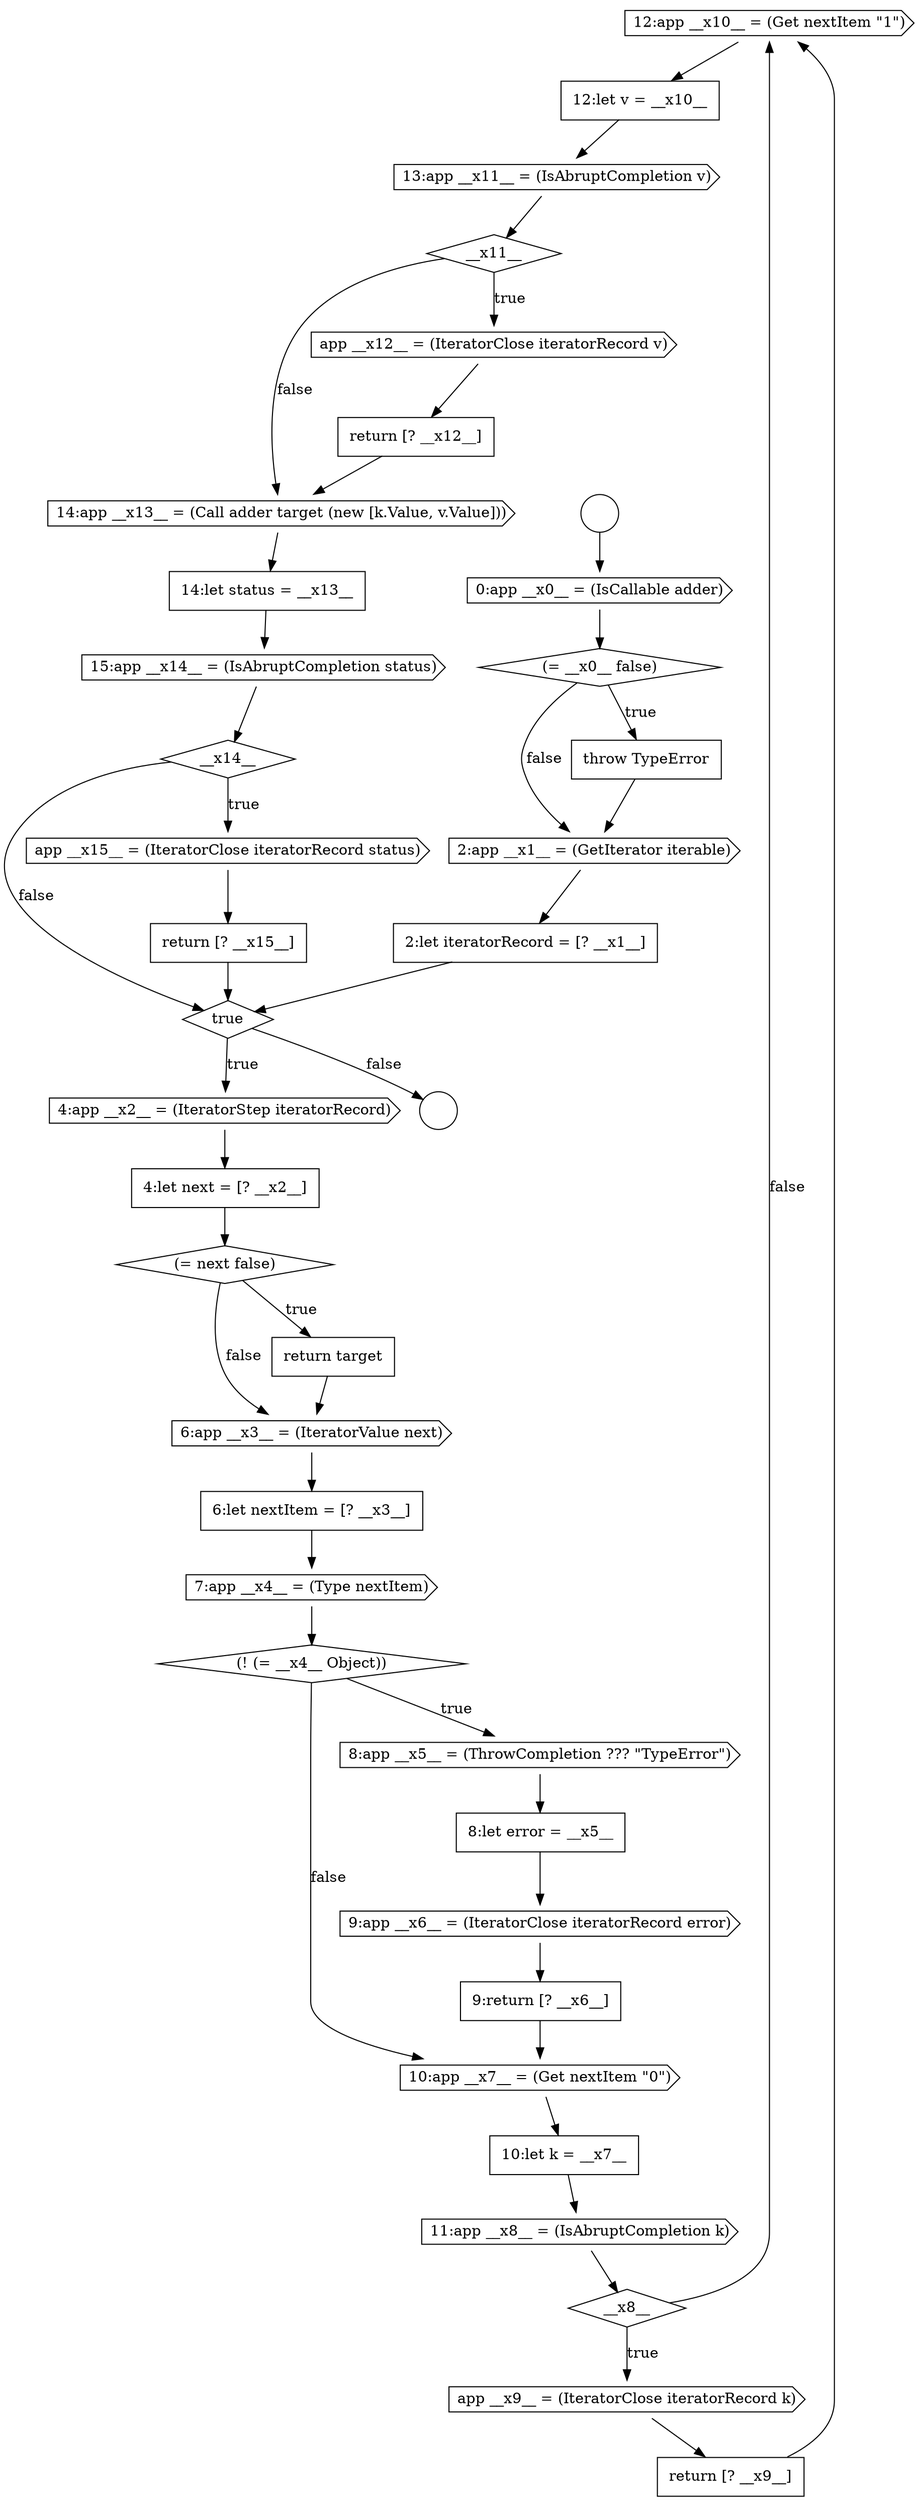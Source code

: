 digraph {
  node17307 [shape=cds, label=<<font color="black">12:app __x10__ = (Get nextItem &quot;1&quot;)</font>> color="black" fillcolor="white" style=filled]
  node17310 [shape=diamond, label=<<font color="black">__x11__</font>> color="black" fillcolor="white" style=filled]
  node17285 [shape=none, margin=0, label=<<font color="black">
    <table border="0" cellborder="1" cellspacing="0" cellpadding="10">
      <tr><td align="left">throw TypeError</td></tr>
    </table>
  </font>> color="black" fillcolor="white" style=filled]
  node17290 [shape=none, margin=0, label=<<font color="black">
    <table border="0" cellborder="1" cellspacing="0" cellpadding="10">
      <tr><td align="left">4:let next = [? __x2__]</td></tr>
    </table>
  </font>> color="black" fillcolor="white" style=filled]
  node17298 [shape=none, margin=0, label=<<font color="black">
    <table border="0" cellborder="1" cellspacing="0" cellpadding="10">
      <tr><td align="left">8:let error = __x5__</td></tr>
    </table>
  </font>> color="black" fillcolor="white" style=filled]
  node17289 [shape=cds, label=<<font color="black">4:app __x2__ = (IteratorStep iteratorRecord)</font>> color="black" fillcolor="white" style=filled]
  node17303 [shape=cds, label=<<font color="black">11:app __x8__ = (IsAbruptCompletion k)</font>> color="black" fillcolor="white" style=filled]
  node17296 [shape=diamond, label=<<font color="black">(! (= __x4__ Object))</font>> color="black" fillcolor="white" style=filled]
  node17293 [shape=cds, label=<<font color="black">6:app __x3__ = (IteratorValue next)</font>> color="black" fillcolor="white" style=filled]
  node17312 [shape=none, margin=0, label=<<font color="black">
    <table border="0" cellborder="1" cellspacing="0" cellpadding="10">
      <tr><td align="left">return [? __x12__]</td></tr>
    </table>
  </font>> color="black" fillcolor="white" style=filled]
  node17281 [shape=circle label=" " color="black" fillcolor="white" style=filled]
  node17283 [shape=cds, label=<<font color="black">0:app __x0__ = (IsCallable adder)</font>> color="black" fillcolor="white" style=filled]
  node17308 [shape=none, margin=0, label=<<font color="black">
    <table border="0" cellborder="1" cellspacing="0" cellpadding="10">
      <tr><td align="left">12:let v = __x10__</td></tr>
    </table>
  </font>> color="black" fillcolor="white" style=filled]
  node17294 [shape=none, margin=0, label=<<font color="black">
    <table border="0" cellborder="1" cellspacing="0" cellpadding="10">
      <tr><td align="left">6:let nextItem = [? __x3__]</td></tr>
    </table>
  </font>> color="black" fillcolor="white" style=filled]
  node17291 [shape=diamond, label=<<font color="black">(= next false)</font>> color="black" fillcolor="white" style=filled]
  node17295 [shape=cds, label=<<font color="black">7:app __x4__ = (Type nextItem)</font>> color="black" fillcolor="white" style=filled]
  node17288 [shape=diamond, label=<<font color="black">true</font>> color="black" fillcolor="white" style=filled]
  node17317 [shape=cds, label=<<font color="black">app __x15__ = (IteratorClose iteratorRecord status)</font>> color="black" fillcolor="white" style=filled]
  node17302 [shape=none, margin=0, label=<<font color="black">
    <table border="0" cellborder="1" cellspacing="0" cellpadding="10">
      <tr><td align="left">10:let k = __x7__</td></tr>
    </table>
  </font>> color="black" fillcolor="white" style=filled]
  node17314 [shape=none, margin=0, label=<<font color="black">
    <table border="0" cellborder="1" cellspacing="0" cellpadding="10">
      <tr><td align="left">14:let status = __x13__</td></tr>
    </table>
  </font>> color="black" fillcolor="white" style=filled]
  node17306 [shape=none, margin=0, label=<<font color="black">
    <table border="0" cellborder="1" cellspacing="0" cellpadding="10">
      <tr><td align="left">return [? __x9__]</td></tr>
    </table>
  </font>> color="black" fillcolor="white" style=filled]
  node17318 [shape=none, margin=0, label=<<font color="black">
    <table border="0" cellborder="1" cellspacing="0" cellpadding="10">
      <tr><td align="left">return [? __x15__]</td></tr>
    </table>
  </font>> color="black" fillcolor="white" style=filled]
  node17286 [shape=cds, label=<<font color="black">2:app __x1__ = (GetIterator iterable)</font>> color="black" fillcolor="white" style=filled]
  node17282 [shape=circle label=" " color="black" fillcolor="white" style=filled]
  node17299 [shape=cds, label=<<font color="black">9:app __x6__ = (IteratorClose iteratorRecord error)</font>> color="black" fillcolor="white" style=filled]
  node17315 [shape=cds, label=<<font color="black">15:app __x14__ = (IsAbruptCompletion status)</font>> color="black" fillcolor="white" style=filled]
  node17292 [shape=none, margin=0, label=<<font color="black">
    <table border="0" cellborder="1" cellspacing="0" cellpadding="10">
      <tr><td align="left">return target</td></tr>
    </table>
  </font>> color="black" fillcolor="white" style=filled]
  node17305 [shape=cds, label=<<font color="black">app __x9__ = (IteratorClose iteratorRecord k)</font>> color="black" fillcolor="white" style=filled]
  node17287 [shape=none, margin=0, label=<<font color="black">
    <table border="0" cellborder="1" cellspacing="0" cellpadding="10">
      <tr><td align="left">2:let iteratorRecord = [? __x1__]</td></tr>
    </table>
  </font>> color="black" fillcolor="white" style=filled]
  node17313 [shape=cds, label=<<font color="black">14:app __x13__ = (Call adder target (new [k.Value, v.Value]))</font>> color="black" fillcolor="white" style=filled]
  node17300 [shape=none, margin=0, label=<<font color="black">
    <table border="0" cellborder="1" cellspacing="0" cellpadding="10">
      <tr><td align="left">9:return [? __x6__]</td></tr>
    </table>
  </font>> color="black" fillcolor="white" style=filled]
  node17309 [shape=cds, label=<<font color="black">13:app __x11__ = (IsAbruptCompletion v)</font>> color="black" fillcolor="white" style=filled]
  node17304 [shape=diamond, label=<<font color="black">__x8__</font>> color="black" fillcolor="white" style=filled]
  node17316 [shape=diamond, label=<<font color="black">__x14__</font>> color="black" fillcolor="white" style=filled]
  node17301 [shape=cds, label=<<font color="black">10:app __x7__ = (Get nextItem &quot;0&quot;)</font>> color="black" fillcolor="white" style=filled]
  node17311 [shape=cds, label=<<font color="black">app __x12__ = (IteratorClose iteratorRecord v)</font>> color="black" fillcolor="white" style=filled]
  node17284 [shape=diamond, label=<<font color="black">(= __x0__ false)</font>> color="black" fillcolor="white" style=filled]
  node17297 [shape=cds, label=<<font color="black">8:app __x5__ = (ThrowCompletion ??? &quot;TypeError&quot;)</font>> color="black" fillcolor="white" style=filled]
  node17283 -> node17284 [ color="black"]
  node17299 -> node17300 [ color="black"]
  node17291 -> node17292 [label=<<font color="black">true</font>> color="black"]
  node17291 -> node17293 [label=<<font color="black">false</font>> color="black"]
  node17313 -> node17314 [ color="black"]
  node17297 -> node17298 [ color="black"]
  node17305 -> node17306 [ color="black"]
  node17290 -> node17291 [ color="black"]
  node17317 -> node17318 [ color="black"]
  node17300 -> node17301 [ color="black"]
  node17285 -> node17286 [ color="black"]
  node17312 -> node17313 [ color="black"]
  node17310 -> node17311 [label=<<font color="black">true</font>> color="black"]
  node17310 -> node17313 [label=<<font color="black">false</font>> color="black"]
  node17286 -> node17287 [ color="black"]
  node17304 -> node17305 [label=<<font color="black">true</font>> color="black"]
  node17304 -> node17307 [label=<<font color="black">false</font>> color="black"]
  node17292 -> node17293 [ color="black"]
  node17284 -> node17285 [label=<<font color="black">true</font>> color="black"]
  node17284 -> node17286 [label=<<font color="black">false</font>> color="black"]
  node17302 -> node17303 [ color="black"]
  node17309 -> node17310 [ color="black"]
  node17303 -> node17304 [ color="black"]
  node17289 -> node17290 [ color="black"]
  node17306 -> node17307 [ color="black"]
  node17298 -> node17299 [ color="black"]
  node17281 -> node17283 [ color="black"]
  node17288 -> node17289 [label=<<font color="black">true</font>> color="black"]
  node17288 -> node17282 [label=<<font color="black">false</font>> color="black"]
  node17316 -> node17317 [label=<<font color="black">true</font>> color="black"]
  node17316 -> node17288 [label=<<font color="black">false</font>> color="black"]
  node17314 -> node17315 [ color="black"]
  node17301 -> node17302 [ color="black"]
  node17307 -> node17308 [ color="black"]
  node17311 -> node17312 [ color="black"]
  node17315 -> node17316 [ color="black"]
  node17296 -> node17297 [label=<<font color="black">true</font>> color="black"]
  node17296 -> node17301 [label=<<font color="black">false</font>> color="black"]
  node17294 -> node17295 [ color="black"]
  node17308 -> node17309 [ color="black"]
  node17287 -> node17288 [ color="black"]
  node17295 -> node17296 [ color="black"]
  node17318 -> node17288 [ color="black"]
  node17293 -> node17294 [ color="black"]
}
